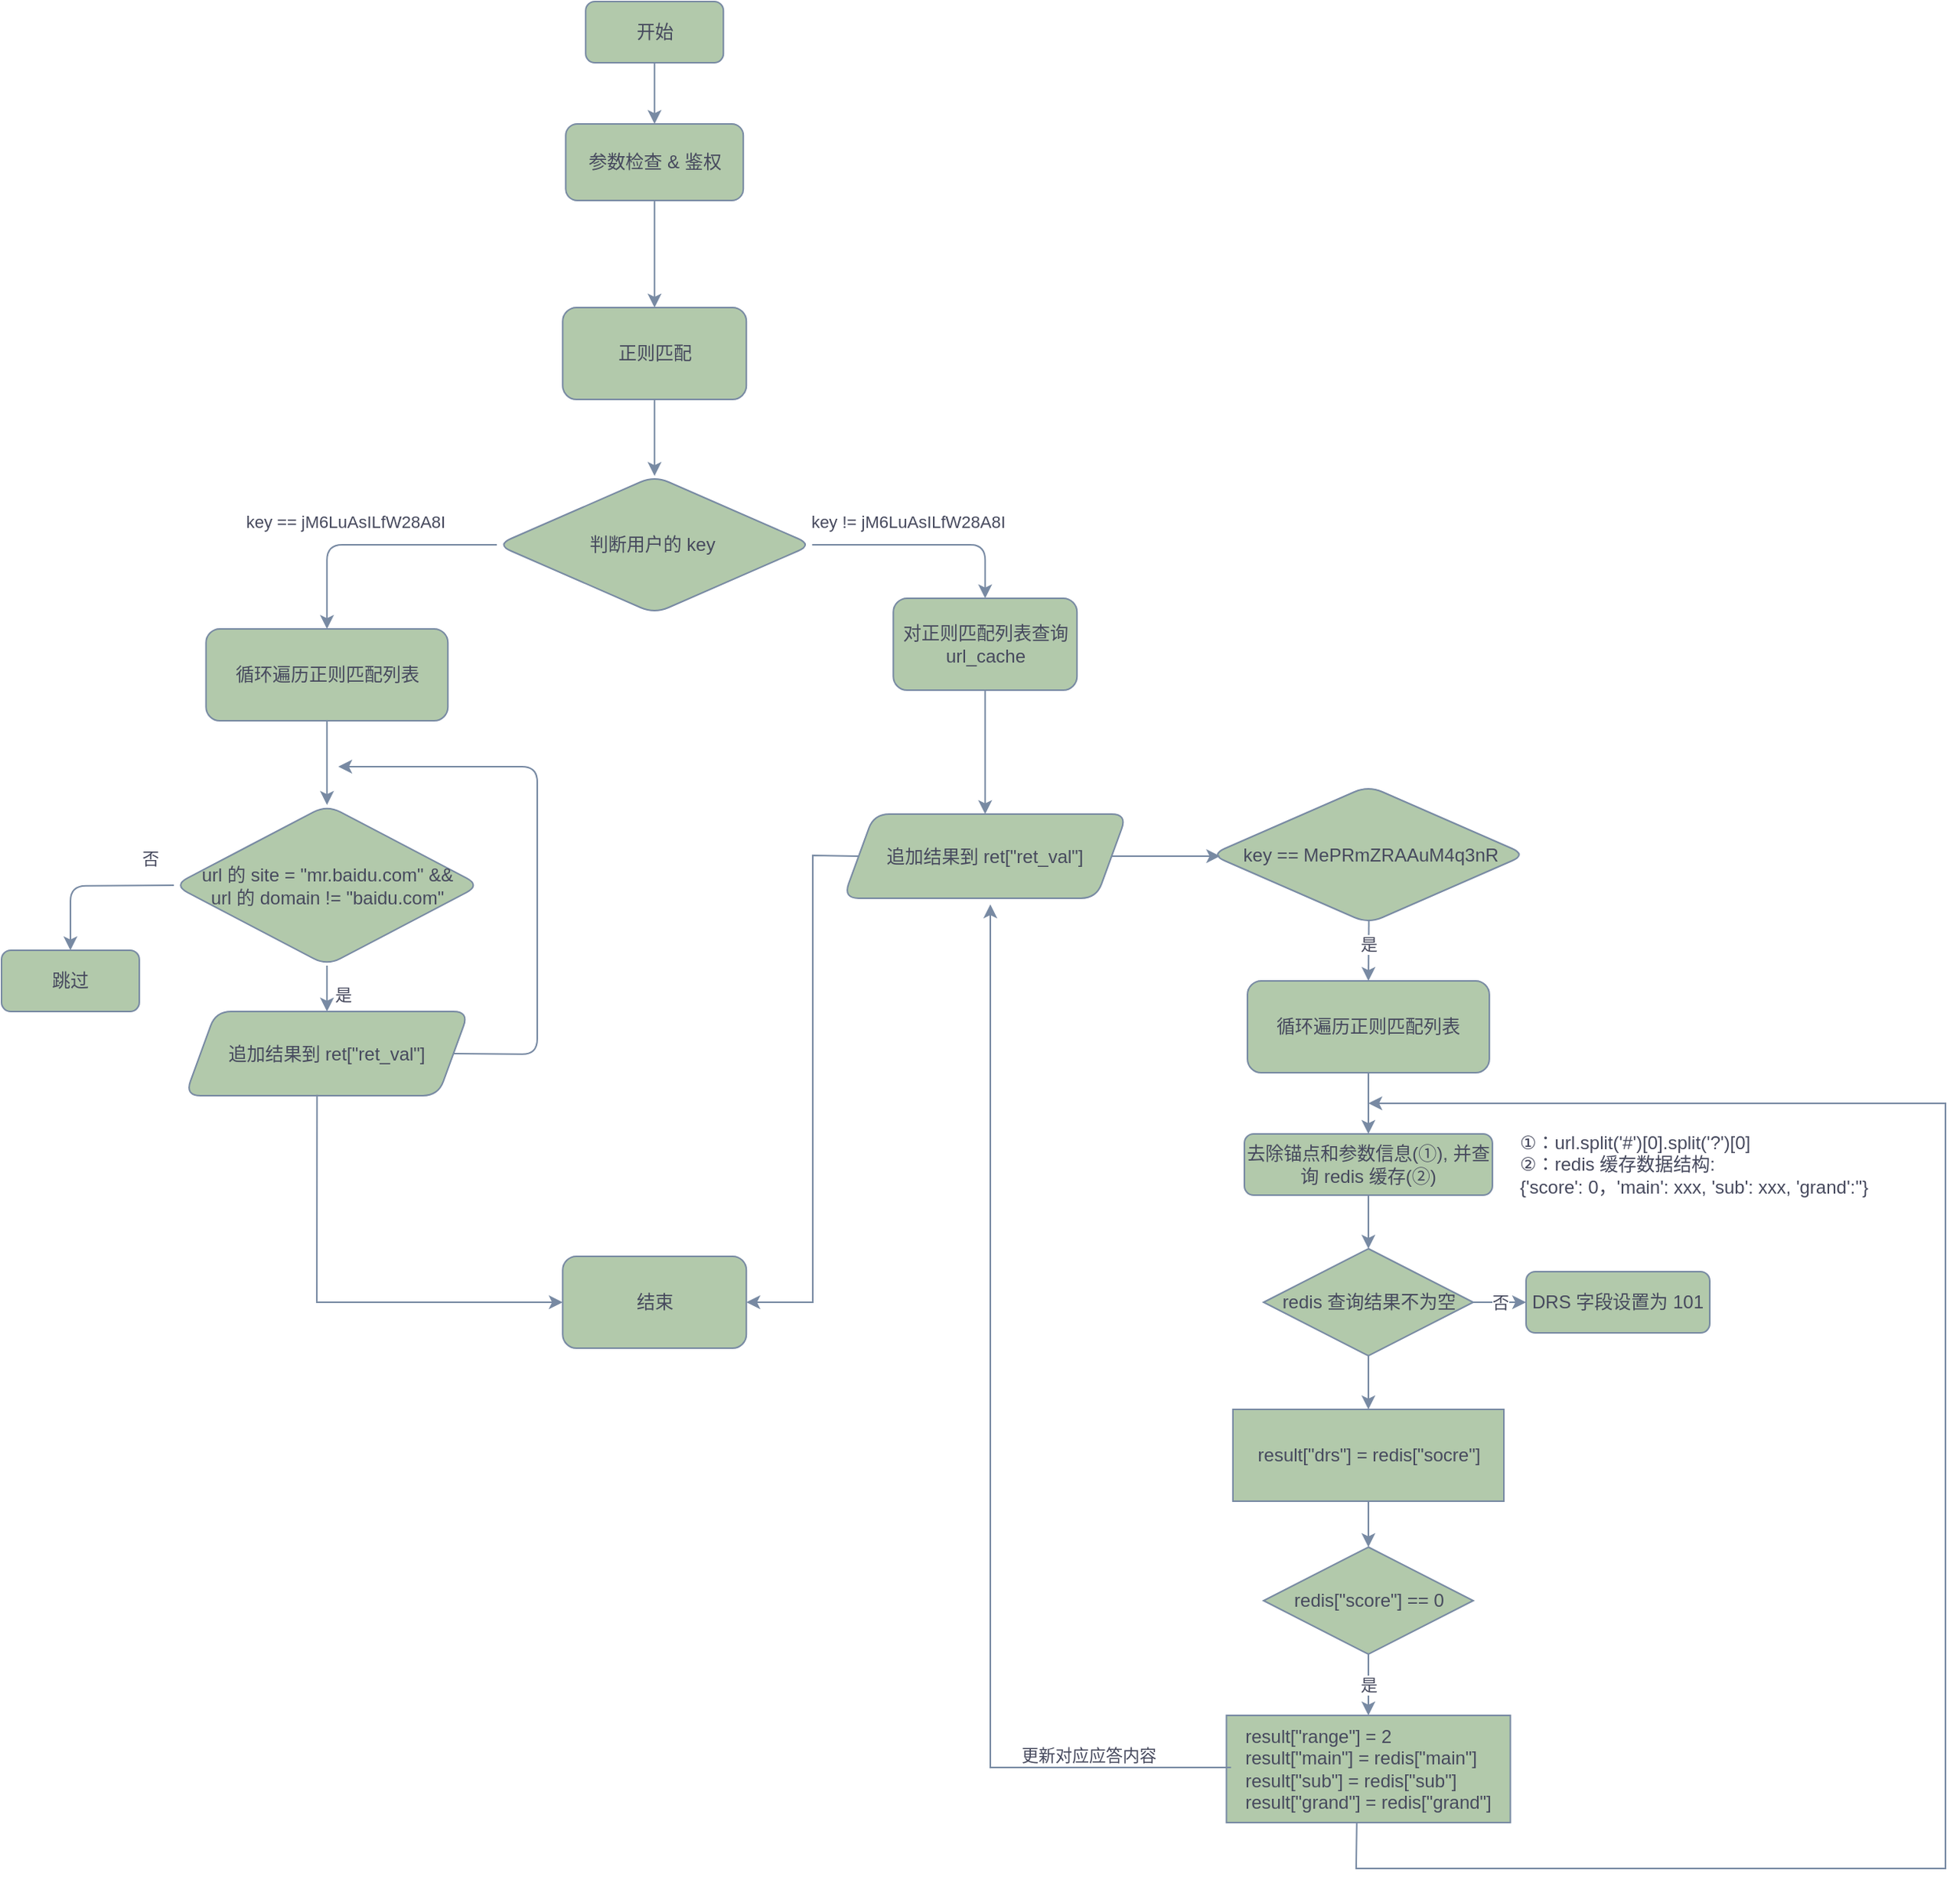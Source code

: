 <mxfile version="23.1.5" type="github">
  <diagram name="第 1 页" id="Cf3uCIYo55_KZimJEd9P">
    <mxGraphModel dx="1728" dy="934" grid="1" gridSize="10" guides="1" tooltips="1" connect="1" arrows="1" fold="1" page="1" pageScale="1" pageWidth="3300" pageHeight="4681" math="0" shadow="0">
      <root>
        <mxCell id="0" />
        <mxCell id="1" parent="0" />
        <mxCell id="BDwO3wF9fye51tHHUWiG-1" value="开始" style="rounded=1;whiteSpace=wrap;html=1;labelBackgroundColor=none;fillColor=#B2C9AB;strokeColor=#788AA3;fontColor=#46495D;" vertex="1" parent="1">
          <mxGeometry x="1041.62" y="70" width="90" height="40" as="geometry" />
        </mxCell>
        <mxCell id="BDwO3wF9fye51tHHUWiG-2" value="参数检查 &amp;amp; 鉴权" style="rounded=1;whiteSpace=wrap;html=1;labelBackgroundColor=none;fillColor=#B2C9AB;strokeColor=#788AA3;fontColor=#46495D;" vertex="1" parent="1">
          <mxGeometry x="1028.62" y="150" width="116" height="50" as="geometry" />
        </mxCell>
        <mxCell id="BDwO3wF9fye51tHHUWiG-3" value="" style="endArrow=classic;html=1;rounded=1;exitX=0.5;exitY=1;exitDx=0;exitDy=0;entryX=0.5;entryY=0;entryDx=0;entryDy=0;labelBackgroundColor=none;fontColor=default;strokeColor=#788AA3;" edge="1" parent="1" source="BDwO3wF9fye51tHHUWiG-1" target="BDwO3wF9fye51tHHUWiG-2">
          <mxGeometry width="50" height="50" relative="1" as="geometry">
            <mxPoint x="1172.62" y="380" as="sourcePoint" />
            <mxPoint x="1222.62" y="330" as="targetPoint" />
          </mxGeometry>
        </mxCell>
        <mxCell id="BDwO3wF9fye51tHHUWiG-4" value="正则匹配" style="rounded=1;whiteSpace=wrap;html=1;labelBackgroundColor=none;fillColor=#B2C9AB;strokeColor=#788AA3;fontColor=#46495D;" vertex="1" parent="1">
          <mxGeometry x="1026.62" y="270" width="120" height="60" as="geometry" />
        </mxCell>
        <mxCell id="BDwO3wF9fye51tHHUWiG-5" value="" style="endArrow=classic;html=1;rounded=1;exitX=0.5;exitY=1;exitDx=0;exitDy=0;entryX=0.5;entryY=0;entryDx=0;entryDy=0;labelBackgroundColor=none;fontColor=default;strokeColor=#788AA3;" edge="1" parent="1" source="BDwO3wF9fye51tHHUWiG-2" target="BDwO3wF9fye51tHHUWiG-4">
          <mxGeometry width="50" height="50" relative="1" as="geometry">
            <mxPoint x="1232.62" y="270" as="sourcePoint" />
            <mxPoint x="1282.62" y="220" as="targetPoint" />
          </mxGeometry>
        </mxCell>
        <mxCell id="BDwO3wF9fye51tHHUWiG-6" value="判断用户的 key&amp;nbsp;" style="rhombus;whiteSpace=wrap;html=1;labelBackgroundColor=none;rounded=1;fillColor=#B2C9AB;strokeColor=#788AA3;fontColor=#46495D;" vertex="1" parent="1">
          <mxGeometry x="983.62" y="380" width="206" height="90" as="geometry" />
        </mxCell>
        <mxCell id="BDwO3wF9fye51tHHUWiG-7" value="" style="endArrow=classic;html=1;rounded=1;exitX=0.5;exitY=1;exitDx=0;exitDy=0;entryX=0.5;entryY=0;entryDx=0;entryDy=0;labelBackgroundColor=none;fontColor=default;strokeColor=#788AA3;" edge="1" parent="1" source="BDwO3wF9fye51tHHUWiG-4" target="BDwO3wF9fye51tHHUWiG-6">
          <mxGeometry width="50" height="50" relative="1" as="geometry">
            <mxPoint x="1232.62" y="370" as="sourcePoint" />
            <mxPoint x="1282.62" y="320" as="targetPoint" />
          </mxGeometry>
        </mxCell>
        <mxCell id="BDwO3wF9fye51tHHUWiG-9" value="对正则匹配列表查询 url_cache" style="rounded=1;whiteSpace=wrap;html=1;labelBackgroundColor=none;fillColor=#B2C9AB;strokeColor=#788AA3;fontColor=#46495D;" vertex="1" parent="1">
          <mxGeometry x="1242.63" y="460" width="120" height="60" as="geometry" />
        </mxCell>
        <mxCell id="BDwO3wF9fye51tHHUWiG-10" value="" style="endArrow=classic;html=1;rounded=1;exitX=0;exitY=0.5;exitDx=0;exitDy=0;entryX=0.5;entryY=0;entryDx=0;entryDy=0;labelBackgroundColor=none;fontColor=default;strokeColor=#788AA3;" edge="1" parent="1" source="BDwO3wF9fye51tHHUWiG-6" target="BDwO3wF9fye51tHHUWiG-39">
          <mxGeometry width="50" height="50" relative="1" as="geometry">
            <mxPoint x="872.62" y="450" as="sourcePoint" />
            <mxPoint x="872.62" y="510" as="targetPoint" />
            <Array as="points">
              <mxPoint x="872.62" y="425" />
            </Array>
          </mxGeometry>
        </mxCell>
        <mxCell id="BDwO3wF9fye51tHHUWiG-14" value="key == jM6LuAsILfW28A8I&amp;nbsp;" style="edgeLabel;html=1;align=center;verticalAlign=middle;resizable=0;points=[];labelBackgroundColor=none;rounded=1;fontColor=#46495D;" vertex="1" connectable="0" parent="BDwO3wF9fye51tHHUWiG-10">
          <mxGeometry x="-0.143" y="-2" relative="1" as="geometry">
            <mxPoint x="-27" y="-13" as="offset" />
          </mxGeometry>
        </mxCell>
        <mxCell id="BDwO3wF9fye51tHHUWiG-11" value="" style="endArrow=classic;html=1;rounded=1;exitX=1;exitY=0.5;exitDx=0;exitDy=0;entryX=0.5;entryY=0;entryDx=0;entryDy=0;labelBackgroundColor=none;fontColor=default;strokeColor=#788AA3;" edge="1" parent="1" source="BDwO3wF9fye51tHHUWiG-6" target="BDwO3wF9fye51tHHUWiG-9">
          <mxGeometry width="50" height="50" relative="1" as="geometry">
            <mxPoint x="1062.62" y="610" as="sourcePoint" />
            <mxPoint x="1112.62" y="560" as="targetPoint" />
            <Array as="points">
              <mxPoint x="1302.62" y="425" />
            </Array>
          </mxGeometry>
        </mxCell>
        <mxCell id="BDwO3wF9fye51tHHUWiG-15" value="key != jM6LuAsILfW28A8I" style="edgeLabel;html=1;align=center;verticalAlign=middle;resizable=0;points=[];labelBackgroundColor=none;rounded=1;fontColor=#46495D;" vertex="1" connectable="0" parent="BDwO3wF9fye51tHHUWiG-11">
          <mxGeometry x="-0.566" y="1" relative="1" as="geometry">
            <mxPoint x="30" y="-14" as="offset" />
          </mxGeometry>
        </mxCell>
        <mxCell id="BDwO3wF9fye51tHHUWiG-16" value="url 的 site = &quot;mr.baidu.com&lt;span style=&quot;background-color: initial;&quot;&gt;&quot; &amp;amp;&amp;amp;&lt;br&gt;&lt;/span&gt;url 的 domain != &quot;baidu.com&lt;span style=&quot;background-color: initial;&quot;&gt;&quot;&lt;/span&gt;" style="rhombus;whiteSpace=wrap;html=1;labelBackgroundColor=none;rounded=1;fillColor=#B2C9AB;strokeColor=#788AA3;fontColor=#46495D;" vertex="1" parent="1">
          <mxGeometry x="772.63" y="595" width="200" height="105" as="geometry" />
        </mxCell>
        <mxCell id="BDwO3wF9fye51tHHUWiG-17" value="追加结果到 ret[&quot;ret_val&quot;]" style="shape=parallelogram;perimeter=parallelogramPerimeter;whiteSpace=wrap;html=1;fixedSize=1;labelBackgroundColor=none;rounded=1;fillColor=#B2C9AB;strokeColor=#788AA3;fontColor=#46495D;" vertex="1" parent="1">
          <mxGeometry x="780" y="730" width="185.25" height="55" as="geometry" />
        </mxCell>
        <mxCell id="BDwO3wF9fye51tHHUWiG-18" value="" style="endArrow=classic;html=1;rounded=1;exitX=0.5;exitY=1;exitDx=0;exitDy=0;entryX=0.5;entryY=0;entryDx=0;entryDy=0;labelBackgroundColor=none;fontColor=default;strokeColor=#788AA3;" edge="1" parent="1" source="BDwO3wF9fye51tHHUWiG-16" target="BDwO3wF9fye51tHHUWiG-17">
          <mxGeometry width="50" height="50" relative="1" as="geometry">
            <mxPoint x="1062.62" y="585" as="sourcePoint" />
            <mxPoint x="1112.62" y="535" as="targetPoint" />
            <Array as="points" />
          </mxGeometry>
        </mxCell>
        <mxCell id="BDwO3wF9fye51tHHUWiG-19" value="是" style="edgeLabel;html=1;align=center;verticalAlign=middle;resizable=0;points=[];labelBackgroundColor=none;rounded=1;fontColor=#46495D;" vertex="1" connectable="0" parent="BDwO3wF9fye51tHHUWiG-18">
          <mxGeometry x="-0.62" relative="1" as="geometry">
            <mxPoint x="10" y="13" as="offset" />
          </mxGeometry>
        </mxCell>
        <mxCell id="BDwO3wF9fye51tHHUWiG-21" value="跳过" style="rounded=1;whiteSpace=wrap;html=1;labelBackgroundColor=none;fillColor=#B2C9AB;strokeColor=#788AA3;fontColor=#46495D;" vertex="1" parent="1">
          <mxGeometry x="660" y="690" width="90" height="40" as="geometry" />
        </mxCell>
        <mxCell id="BDwO3wF9fye51tHHUWiG-22" value="" style="endArrow=classic;html=1;rounded=1;exitX=0;exitY=0.5;exitDx=0;exitDy=0;entryX=0.5;entryY=0;entryDx=0;entryDy=0;labelBackgroundColor=none;fontColor=default;strokeColor=#788AA3;" edge="1" parent="1" source="BDwO3wF9fye51tHHUWiG-16" target="BDwO3wF9fye51tHHUWiG-21">
          <mxGeometry width="50" height="50" relative="1" as="geometry">
            <mxPoint x="752.62" y="505" as="sourcePoint" />
            <mxPoint x="737.62" y="595" as="targetPoint" />
            <Array as="points">
              <mxPoint x="705" y="648" />
            </Array>
          </mxGeometry>
        </mxCell>
        <mxCell id="BDwO3wF9fye51tHHUWiG-23" value="否" style="edgeLabel;html=1;align=center;verticalAlign=middle;resizable=0;points=[];labelBackgroundColor=none;rounded=1;fontColor=#46495D;" vertex="1" connectable="0" parent="BDwO3wF9fye51tHHUWiG-22">
          <mxGeometry x="-0.713" y="-4" relative="1" as="geometry">
            <mxPoint y="-14" as="offset" />
          </mxGeometry>
        </mxCell>
        <mxCell id="BDwO3wF9fye51tHHUWiG-25" value="追加结果到 ret[&quot;ret_val&quot;]" style="shape=parallelogram;perimeter=parallelogramPerimeter;whiteSpace=wrap;html=1;fixedSize=1;labelBackgroundColor=none;rounded=1;fillColor=#B2C9AB;strokeColor=#788AA3;fontColor=#46495D;" vertex="1" parent="1">
          <mxGeometry x="1210" y="601" width="185.25" height="55" as="geometry" />
        </mxCell>
        <mxCell id="BDwO3wF9fye51tHHUWiG-26" value="" style="endArrow=classic;html=1;rounded=1;exitX=0.5;exitY=1;exitDx=0;exitDy=0;labelBackgroundColor=none;fontColor=default;strokeColor=#788AA3;" edge="1" parent="1" source="BDwO3wF9fye51tHHUWiG-9" target="BDwO3wF9fye51tHHUWiG-25">
          <mxGeometry width="50" height="50" relative="1" as="geometry">
            <mxPoint x="1392.62" y="550" as="sourcePoint" />
            <mxPoint x="1442.62" y="500" as="targetPoint" />
          </mxGeometry>
        </mxCell>
        <mxCell id="BDwO3wF9fye51tHHUWiG-27" value="&amp;nbsp;key == MePRmZRAAuM4q3nR" style="rhombus;whiteSpace=wrap;html=1;labelBackgroundColor=none;rounded=1;fillColor=#B2C9AB;strokeColor=#788AA3;fontColor=#46495D;" vertex="1" parent="1">
          <mxGeometry x="1450" y="582.5" width="206" height="90" as="geometry" />
        </mxCell>
        <mxCell id="BDwO3wF9fye51tHHUWiG-28" value="" style="endArrow=classic;html=1;rounded=1;exitX=1;exitY=0.5;exitDx=0;exitDy=0;entryX=0.03;entryY=0.511;entryDx=0;entryDy=0;labelBackgroundColor=none;fontColor=default;strokeColor=#788AA3;entryPerimeter=0;" edge="1" parent="1" source="BDwO3wF9fye51tHHUWiG-25" target="BDwO3wF9fye51tHHUWiG-27">
          <mxGeometry width="50" height="50" relative="1" as="geometry">
            <mxPoint x="1422.62" y="720" as="sourcePoint" />
            <mxPoint x="1302.62" y="690" as="targetPoint" />
          </mxGeometry>
        </mxCell>
        <mxCell id="BDwO3wF9fye51tHHUWiG-30" value="结束" style="rounded=1;whiteSpace=wrap;html=1;labelBackgroundColor=none;fillColor=#B2C9AB;strokeColor=#788AA3;fontColor=#46495D;" vertex="1" parent="1">
          <mxGeometry x="1026.62" y="890" width="120" height="60" as="geometry" />
        </mxCell>
        <mxCell id="BDwO3wF9fye51tHHUWiG-31" value="" style="endArrow=classic;html=1;rounded=1;exitX=1;exitY=0.5;exitDx=0;exitDy=0;labelBackgroundColor=none;fontColor=default;strokeColor=#788AA3;" edge="1" parent="1" source="BDwO3wF9fye51tHHUWiG-17">
          <mxGeometry width="50" height="50" relative="1" as="geometry">
            <mxPoint x="740" y="900" as="sourcePoint" />
            <mxPoint x="880" y="570" as="targetPoint" />
            <Array as="points">
              <mxPoint x="1010" y="758" />
              <mxPoint x="1010" y="570" />
            </Array>
          </mxGeometry>
        </mxCell>
        <mxCell id="BDwO3wF9fye51tHHUWiG-32" value="" style="endArrow=classic;html=1;rounded=0;strokeColor=#788AA3;fontColor=#46495D;fillColor=#B2C9AB;exitX=0;exitY=0.5;exitDx=0;exitDy=0;entryX=1;entryY=0.5;entryDx=0;entryDy=0;" edge="1" parent="1">
          <mxGeometry width="50" height="50" relative="1" as="geometry">
            <mxPoint x="1220" y="628.5" as="sourcePoint" />
            <mxPoint x="1146.62" y="920.0" as="targetPoint" />
            <Array as="points">
              <mxPoint x="1190" y="628" />
              <mxPoint x="1190" y="920" />
            </Array>
          </mxGeometry>
        </mxCell>
        <mxCell id="BDwO3wF9fye51tHHUWiG-33" value="去除锚点和参数信息(①), 并查询 redis 缓存(②)" style="rounded=1;whiteSpace=wrap;html=1;labelBackgroundColor=none;fillColor=#B2C9AB;strokeColor=#788AA3;fontColor=#46495D;" vertex="1" parent="1">
          <mxGeometry x="1472" y="810" width="162" height="40" as="geometry" />
        </mxCell>
        <mxCell id="BDwO3wF9fye51tHHUWiG-34" value="" style="endArrow=classic;html=1;rounded=0;strokeColor=#788AA3;fontColor=#46495D;fillColor=#B2C9AB;exitX=0.5;exitY=1;exitDx=0;exitDy=0;entryX=0.5;entryY=0;entryDx=0;entryDy=0;" edge="1" parent="1" target="BDwO3wF9fye51tHHUWiG-42">
          <mxGeometry width="50" height="50" relative="1" as="geometry">
            <mxPoint x="1553.3" y="670.22" as="sourcePoint" />
            <mxPoint x="1552.582" y="720.0" as="targetPoint" />
          </mxGeometry>
        </mxCell>
        <mxCell id="BDwO3wF9fye51tHHUWiG-48" value="是" style="edgeLabel;html=1;align=center;verticalAlign=middle;resizable=0;points=[];strokeColor=#788AA3;fontColor=#46495D;fillColor=#B2C9AB;" vertex="1" connectable="0" parent="BDwO3wF9fye51tHHUWiG-34">
          <mxGeometry x="-0.207" relative="1" as="geometry">
            <mxPoint as="offset" />
          </mxGeometry>
        </mxCell>
        <mxCell id="BDwO3wF9fye51tHHUWiG-35" value="①：url.split(&#39;#&#39;)[0].split(&#39;?&#39;)[0]&lt;br&gt;②：redis 缓存数据结构:&lt;br&gt;&lt;div data-slate-node=&quot;element&quot; style=&quot;padding-left: 0px;&quot; data-morpho-type=&quot;paragraph&quot; class=&quot;mp-paragraph-wrapper&quot;&gt;{&#39;score&#39;: 0，&#39;main&#39;: xxx, &#39;sub&#39;: xxx, &#39;grand&#39;:&#39;&#39;}&lt;/div&gt;" style="text;html=1;align=left;verticalAlign=middle;whiteSpace=wrap;rounded=0;fontColor=#46495D;" vertex="1" parent="1">
          <mxGeometry x="1650" y="807.5" width="240" height="45" as="geometry" />
        </mxCell>
        <mxCell id="BDwO3wF9fye51tHHUWiG-38" value="redis 查询结果不为空" style="rhombus;whiteSpace=wrap;html=1;strokeColor=#788AA3;fontColor=#46495D;fillColor=#B2C9AB;" vertex="1" parent="1">
          <mxGeometry x="1484.5" y="885" width="137" height="70" as="geometry" />
        </mxCell>
        <mxCell id="BDwO3wF9fye51tHHUWiG-39" value="循环遍历正则匹配列表" style="rounded=1;whiteSpace=wrap;html=1;strokeColor=#788AA3;fontColor=#46495D;fillColor=#B2C9AB;" vertex="1" parent="1">
          <mxGeometry x="793.62" y="480" width="158" height="60" as="geometry" />
        </mxCell>
        <mxCell id="BDwO3wF9fye51tHHUWiG-40" value="" style="endArrow=classic;html=1;rounded=0;strokeColor=#788AA3;fontColor=#46495D;fillColor=#B2C9AB;exitX=0.5;exitY=1;exitDx=0;exitDy=0;entryX=0.5;entryY=0;entryDx=0;entryDy=0;" edge="1" parent="1" source="BDwO3wF9fye51tHHUWiG-39" target="BDwO3wF9fye51tHHUWiG-16">
          <mxGeometry width="50" height="50" relative="1" as="geometry">
            <mxPoint x="510" y="510" as="sourcePoint" />
            <mxPoint x="560" y="460" as="targetPoint" />
          </mxGeometry>
        </mxCell>
        <mxCell id="BDwO3wF9fye51tHHUWiG-41" value="" style="endArrow=classic;html=1;rounded=0;strokeColor=#788AA3;fontColor=#46495D;fillColor=#B2C9AB;exitX=0.465;exitY=0.988;exitDx=0;exitDy=0;exitPerimeter=0;entryX=0;entryY=0.5;entryDx=0;entryDy=0;" edge="1" parent="1" source="BDwO3wF9fye51tHHUWiG-17" target="BDwO3wF9fye51tHHUWiG-30">
          <mxGeometry width="50" height="50" relative="1" as="geometry">
            <mxPoint x="867.761" y="819.995" as="sourcePoint" />
            <mxPoint x="951.62" y="934.83" as="targetPoint" />
            <Array as="points">
              <mxPoint x="866" y="920" />
            </Array>
          </mxGeometry>
        </mxCell>
        <mxCell id="BDwO3wF9fye51tHHUWiG-42" value="循环遍历正则匹配列表" style="rounded=1;whiteSpace=wrap;html=1;strokeColor=#788AA3;fontColor=#46495D;fillColor=#B2C9AB;" vertex="1" parent="1">
          <mxGeometry x="1474" y="710" width="158" height="60" as="geometry" />
        </mxCell>
        <mxCell id="BDwO3wF9fye51tHHUWiG-44" value="" style="endArrow=classic;html=1;rounded=0;strokeColor=#788AA3;fontColor=#46495D;fillColor=#B2C9AB;exitX=0.5;exitY=1;exitDx=0;exitDy=0;entryX=0.5;entryY=0;entryDx=0;entryDy=0;" edge="1" parent="1" source="BDwO3wF9fye51tHHUWiG-42" target="BDwO3wF9fye51tHHUWiG-33">
          <mxGeometry width="50" height="50" relative="1" as="geometry">
            <mxPoint x="1740" y="670" as="sourcePoint" />
            <mxPoint x="1790" y="620" as="targetPoint" />
          </mxGeometry>
        </mxCell>
        <mxCell id="BDwO3wF9fye51tHHUWiG-45" value="DRS 字段设置为 101" style="rounded=1;whiteSpace=wrap;html=1;labelBackgroundColor=none;fillColor=#B2C9AB;strokeColor=#788AA3;fontColor=#46495D;" vertex="1" parent="1">
          <mxGeometry x="1656" y="900" width="120" height="40" as="geometry" />
        </mxCell>
        <mxCell id="BDwO3wF9fye51tHHUWiG-46" value="否" style="endArrow=classic;html=1;rounded=0;strokeColor=#788AA3;fontColor=#46495D;fillColor=#B2C9AB;exitX=1;exitY=0.5;exitDx=0;exitDy=0;entryX=0;entryY=0.5;entryDx=0;entryDy=0;" edge="1" parent="1" source="BDwO3wF9fye51tHHUWiG-38" target="BDwO3wF9fye51tHHUWiG-45">
          <mxGeometry width="50" height="50" relative="1" as="geometry">
            <mxPoint x="1650" y="920.0" as="sourcePoint" />
            <mxPoint x="1683.5" y="1020" as="targetPoint" />
          </mxGeometry>
        </mxCell>
        <mxCell id="BDwO3wF9fye51tHHUWiG-47" value="" style="endArrow=classic;html=1;rounded=0;strokeColor=#788AA3;fontColor=#46495D;fillColor=#B2C9AB;exitX=0.5;exitY=1;exitDx=0;exitDy=0;entryX=0.5;entryY=0;entryDx=0;entryDy=0;" edge="1" parent="1" source="BDwO3wF9fye51tHHUWiG-33" target="BDwO3wF9fye51tHHUWiG-38">
          <mxGeometry width="50" height="50" relative="1" as="geometry">
            <mxPoint x="1380" y="990" as="sourcePoint" />
            <mxPoint x="1430" y="940" as="targetPoint" />
          </mxGeometry>
        </mxCell>
        <mxCell id="BDwO3wF9fye51tHHUWiG-51" value="" style="endArrow=classic;html=1;rounded=0;strokeColor=#788AA3;fontColor=#46495D;fillColor=#B2C9AB;exitX=0.5;exitY=1;exitDx=0;exitDy=0;entryX=0.5;entryY=0;entryDx=0;entryDy=0;" edge="1" parent="1" source="BDwO3wF9fye51tHHUWiG-38" target="BDwO3wF9fye51tHHUWiG-52">
          <mxGeometry width="50" height="50" relative="1" as="geometry">
            <mxPoint x="1170" y="830" as="sourcePoint" />
            <mxPoint x="1553" y="990.0" as="targetPoint" />
          </mxGeometry>
        </mxCell>
        <mxCell id="BDwO3wF9fye51tHHUWiG-52" value="result[&quot;drs&quot;] = redis[&quot;socre&quot;]" style="rounded=0;whiteSpace=wrap;html=1;strokeColor=#788AA3;fontColor=#46495D;fillColor=#B2C9AB;" vertex="1" parent="1">
          <mxGeometry x="1464.5" y="990" width="177" height="60" as="geometry" />
        </mxCell>
        <mxCell id="BDwO3wF9fye51tHHUWiG-53" value="redis[&quot;score&quot;] == 0" style="rhombus;whiteSpace=wrap;html=1;strokeColor=#788AA3;fontColor=#46495D;fillColor=#B2C9AB;" vertex="1" parent="1">
          <mxGeometry x="1484.5" y="1080" width="137" height="70" as="geometry" />
        </mxCell>
        <mxCell id="BDwO3wF9fye51tHHUWiG-54" value="" style="endArrow=classic;html=1;rounded=0;strokeColor=#788AA3;fontColor=#46495D;fillColor=#B2C9AB;exitX=0.5;exitY=1;exitDx=0;exitDy=0;" edge="1" parent="1" source="BDwO3wF9fye51tHHUWiG-52" target="BDwO3wF9fye51tHHUWiG-53">
          <mxGeometry width="50" height="50" relative="1" as="geometry">
            <mxPoint x="1390" y="1050" as="sourcePoint" />
            <mxPoint x="1440" y="1000" as="targetPoint" />
          </mxGeometry>
        </mxCell>
        <mxCell id="BDwO3wF9fye51tHHUWiG-55" value="&lt;div style=&quot;text-align: left;&quot;&gt;&lt;span style=&quot;background-color: initial;&quot;&gt;result[&quot;range&quot;] = 2&lt;/span&gt;&lt;/div&gt;&lt;div style=&quot;text-align: left;&quot;&gt;&lt;span style=&quot;background-color: initial;&quot;&gt;result[&quot;main&quot;] = redis[&quot;main&quot;]&lt;/span&gt;&lt;/div&gt;&lt;div style=&quot;text-align: left;&quot;&gt;&lt;span style=&quot;background-color: initial;&quot;&gt;result[&quot;sub&quot;] = redis[&quot;sub&quot;]&lt;/span&gt;&lt;/div&gt;result[&quot;grand&quot;] = redis[&quot;grand&quot;]" style="rounded=0;whiteSpace=wrap;html=1;strokeColor=#788AA3;fontColor=#46495D;fillColor=#B2C9AB;" vertex="1" parent="1">
          <mxGeometry x="1460.25" y="1190" width="185.5" height="70" as="geometry" />
        </mxCell>
        <mxCell id="BDwO3wF9fye51tHHUWiG-56" value="是" style="endArrow=classic;html=1;rounded=0;strokeColor=#788AA3;fontColor=#46495D;fillColor=#B2C9AB;exitX=0.5;exitY=1;exitDx=0;exitDy=0;entryX=0.5;entryY=0;entryDx=0;entryDy=0;" edge="1" parent="1" source="BDwO3wF9fye51tHHUWiG-53" target="BDwO3wF9fye51tHHUWiG-55">
          <mxGeometry width="50" height="50" relative="1" as="geometry">
            <mxPoint x="1730" y="1170" as="sourcePoint" />
            <mxPoint x="1780" y="1120" as="targetPoint" />
          </mxGeometry>
        </mxCell>
        <mxCell id="BDwO3wF9fye51tHHUWiG-57" value="" style="endArrow=classic;html=1;rounded=0;strokeColor=#788AA3;fontColor=#46495D;fillColor=#B2C9AB;exitX=0.459;exitY=0.996;exitDx=0;exitDy=0;exitPerimeter=0;" edge="1" parent="1" source="BDwO3wF9fye51tHHUWiG-55">
          <mxGeometry width="50" height="50" relative="1" as="geometry">
            <mxPoint x="1600" y="1340" as="sourcePoint" />
            <mxPoint x="1553" y="790" as="targetPoint" />
            <Array as="points">
              <mxPoint x="1545" y="1290" />
              <mxPoint x="1930" y="1290" />
              <mxPoint x="1930" y="790" />
            </Array>
          </mxGeometry>
        </mxCell>
        <mxCell id="BDwO3wF9fye51tHHUWiG-58" value="" style="endArrow=classic;html=1;rounded=0;strokeColor=#788AA3;fontColor=#46495D;fillColor=#B2C9AB;exitX=0;exitY=0.5;exitDx=0;exitDy=0;" edge="1" parent="1">
          <mxGeometry width="50" height="50" relative="1" as="geometry">
            <mxPoint x="1463.25" y="1224" as="sourcePoint" />
            <mxPoint x="1306" y="660" as="targetPoint" />
            <Array as="points">
              <mxPoint x="1306" y="1224" />
            </Array>
          </mxGeometry>
        </mxCell>
        <mxCell id="BDwO3wF9fye51tHHUWiG-59" value="更新对应应答内容" style="edgeLabel;html=1;align=center;verticalAlign=middle;resizable=0;points=[];strokeColor=#788AA3;fontColor=#46495D;fillColor=#B2C9AB;" vertex="1" connectable="0" parent="BDwO3wF9fye51tHHUWiG-58">
          <mxGeometry x="0.326" y="3" relative="1" as="geometry">
            <mxPoint x="67" y="312" as="offset" />
          </mxGeometry>
        </mxCell>
      </root>
    </mxGraphModel>
  </diagram>
</mxfile>

